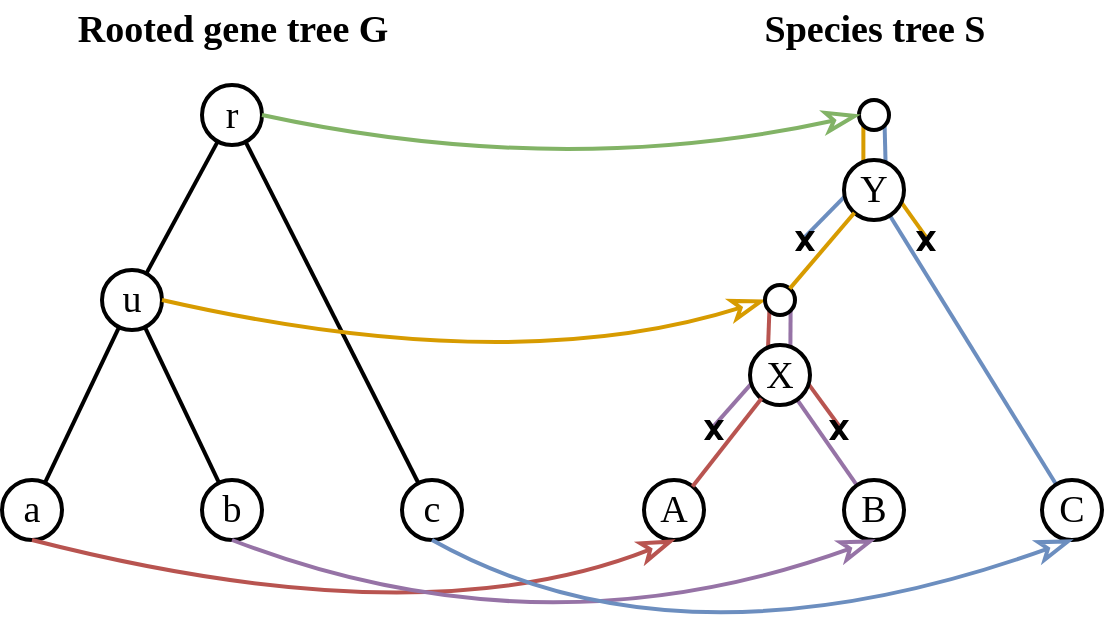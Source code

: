 <mxfile version="14.6.8" type="device"><diagram id="uxs5uGKM2SwPQpyDR3mF" name="Page-1"><mxGraphModel dx="723" dy="328" grid="1" gridSize="10" guides="1" tooltips="1" connect="1" arrows="1" fold="1" page="0" pageScale="1" pageWidth="827" pageHeight="1169" math="0" shadow="0"><root><mxCell id="0"/><mxCell id="1" parent="0"/><mxCell id="4k3tu3oSXm1vdOOuUVg8-12" value="" style="endArrow=none;html=1;strokeWidth=2;fontSize=15;fontColor=#000000;entryX=0.013;entryY=0.607;entryDx=0;entryDy=0;fillColor=#dae8fc;strokeColor=#6c8ebf;exitX=0.5;exitY=0.29;exitDx=0;exitDy=0;exitPerimeter=0;entryPerimeter=0;" parent="1" source="4k3tu3oSXm1vdOOuUVg8-15" target="d6PNgKddKsxP3rEDYiec-6" edge="1"><mxGeometry width="50" height="50" relative="1" as="geometry"><mxPoint x="557" y="320" as="sourcePoint"/><mxPoint x="591.303" y="252.803" as="targetPoint"/></mxGeometry></mxCell><mxCell id="4k3tu3oSXm1vdOOuUVg8-13" value="" style="endArrow=none;html=1;strokeWidth=2;fontSize=15;fontColor=#000000;entryX=0.947;entryY=0.693;entryDx=0;entryDy=0;fillColor=#ffe6cc;strokeColor=#d79b00;exitX=0.5;exitY=0.29;exitDx=0;exitDy=0;exitPerimeter=0;entryPerimeter=0;" parent="1" source="4k3tu3oSXm1vdOOuUVg8-16" target="d6PNgKddKsxP3rEDYiec-6" edge="1"><mxGeometry width="50" height="50" relative="1" as="geometry"><mxPoint x="596" y="320" as="sourcePoint"/><mxPoint x="580.697" y="252.803" as="targetPoint"/></mxGeometry></mxCell><mxCell id="4k3tu3oSXm1vdOOuUVg8-18" value="" style="endArrow=none;html=1;strokeWidth=2;fontSize=19;fontFamily=Times New Roman;startArrow=none;exitX=0.056;exitY=0.606;exitDx=0;exitDy=0;fillColor=#e1d5e7;strokeColor=#9673a6;entryX=0.5;entryY=0.29;entryDx=0;entryDy=0;entryPerimeter=0;exitPerimeter=0;" parent="1" source="d6PNgKddKsxP3rEDYiec-5" target="4k3tu3oSXm1vdOOuUVg8-21" edge="1"><mxGeometry width="50" height="50" relative="1" as="geometry"><mxPoint x="571" y="368" as="sourcePoint"/><mxPoint x="520" y="430" as="targetPoint"/></mxGeometry></mxCell><mxCell id="4k3tu3oSXm1vdOOuUVg8-19" value="" style="endArrow=none;html=1;strokeWidth=2;fontSize=19;fontFamily=Times New Roman;startArrow=none;exitX=0.967;exitY=0.639;exitDx=0;exitDy=0;fillColor=#f8cecc;strokeColor=#b85450;entryX=0.5;entryY=0.29;entryDx=0;entryDy=0;entryPerimeter=0;exitPerimeter=0;" parent="1" source="d6PNgKddKsxP3rEDYiec-5" target="4k3tu3oSXm1vdOOuUVg8-22" edge="1"><mxGeometry width="50" height="50" relative="1" as="geometry"><mxPoint x="565.697" y="365.803" as="sourcePoint"/><mxPoint x="560" y="430" as="targetPoint"/></mxGeometry></mxCell><mxCell id="4k3tu3oSXm1vdOOuUVg8-17" value="" style="endArrow=none;html=1;strokeWidth=2;fontSize=19;fontFamily=Times New Roman;startArrow=none;exitX=1;exitY=1;exitDx=0;exitDy=0;entryX=0.673;entryY=0.037;entryDx=0;entryDy=0;entryPerimeter=0;fillColor=#e1d5e7;strokeColor=#9673a6;" parent="1" source="d6PNgKddKsxP3rEDYiec-30" target="d6PNgKddKsxP3rEDYiec-5" edge="1"><mxGeometry width="50" height="50" relative="1" as="geometry"><mxPoint x="565.697" y="365.803" as="sourcePoint"/><mxPoint x="551" y="396.5" as="targetPoint"/></mxGeometry></mxCell><mxCell id="d6PNgKddKsxP3rEDYiec-8" value="" style="endArrow=none;html=1;strokeWidth=2;fontSize=19;fontFamily=Times New Roman;startArrow=none;exitX=0;exitY=1;exitDx=0;exitDy=0;fillColor=#f8cecc;strokeColor=#b85450;entryX=0.3;entryY=0.063;entryDx=0;entryDy=0;entryPerimeter=0;" parent="1" source="d6PNgKddKsxP3rEDYiec-30" target="d6PNgKddKsxP3rEDYiec-5" edge="1"><mxGeometry width="50" height="50" relative="1" as="geometry"><mxPoint x="369.292" y="523.416" as="sourcePoint"/><mxPoint x="510" y="410" as="targetPoint"/></mxGeometry></mxCell><mxCell id="4k3tu3oSXm1vdOOuUVg8-11" value="" style="endArrow=none;html=1;strokeWidth=2;fontSize=15;fontColor=#000000;entryX=0;entryY=1;entryDx=0;entryDy=0;exitX=0.323;exitY=0.583;exitDx=0;exitDy=0;exitPerimeter=0;fillColor=#ffe6cc;strokeColor=#d79b00;" parent="1" source="d6PNgKddKsxP3rEDYiec-6" target="d6PNgKddKsxP3rEDYiec-31" edge="1"><mxGeometry width="50" height="50" relative="1" as="geometry"><mxPoint x="591" y="298" as="sourcePoint"/><mxPoint x="591.303" y="252.803" as="targetPoint"/></mxGeometry></mxCell><mxCell id="d6PNgKddKsxP3rEDYiec-29" value="" style="endArrow=none;html=1;strokeWidth=2;fontSize=15;fontColor=#000000;entryX=1;entryY=1;entryDx=0;entryDy=0;fillColor=#dae8fc;strokeColor=#6c8ebf;exitX=0.693;exitY=0.053;exitDx=0;exitDy=0;exitPerimeter=0;" parent="1" target="d6PNgKddKsxP3rEDYiec-31" edge="1" source="d6PNgKddKsxP3rEDYiec-6"><mxGeometry width="50" height="50" relative="1" as="geometry"><mxPoint x="581" y="288" as="sourcePoint"/><mxPoint x="640" y="270" as="targetPoint"/></mxGeometry></mxCell><mxCell id="d6PNgKddKsxP3rEDYiec-1" value="" style="endArrow=none;html=1;strokeWidth=2;fontSize=19;fontFamily=Times New Roman;fillColor=#dae8fc;strokeColor=#6c8ebf;" parent="1" source="d6PNgKddKsxP3rEDYiec-15" target="d6PNgKddKsxP3rEDYiec-6" edge="1"><mxGeometry width="50" height="50" relative="1" as="geometry"><mxPoint x="646" y="550" as="sourcePoint"/><mxPoint x="332.708" y="566.584" as="targetPoint"/></mxGeometry></mxCell><mxCell id="d6PNgKddKsxP3rEDYiec-2" value="" style="endArrow=none;html=1;strokeWidth=2;fontSize=19;fontFamily=Times New Roman;fillColor=#e1d5e7;strokeColor=#9673a6;" parent="1" source="d6PNgKddKsxP3rEDYiec-4" target="d6PNgKddKsxP3rEDYiec-5" edge="1"><mxGeometry width="50" height="50" relative="1" as="geometry"><mxPoint x="349.292" y="503.416" as="sourcePoint"/><mxPoint x="526" y="470" as="targetPoint"/></mxGeometry></mxCell><mxCell id="d6PNgKddKsxP3rEDYiec-3" value="&lt;font style=&quot;font-size: 19px;&quot;&gt;A&lt;/font&gt;" style="ellipse;whiteSpace=wrap;html=1;aspect=fixed;strokeWidth=2;strokeColor=#000000;fontSize=19;fontFamily=Times New Roman;labelBackgroundColor=none;" parent="1" vertex="1"><mxGeometry x="491" y="470" width="30" height="30" as="geometry"/></mxCell><mxCell id="d6PNgKddKsxP3rEDYiec-4" value="&lt;font style=&quot;font-size: 19px;&quot;&gt;B&lt;/font&gt;" style="ellipse;whiteSpace=wrap;html=1;aspect=fixed;strokeWidth=2;fontSize=19;fontFamily=Times New Roman;" parent="1" vertex="1"><mxGeometry x="591" y="470" width="30" height="30" as="geometry"/></mxCell><mxCell id="d6PNgKddKsxP3rEDYiec-5" value="&lt;font style=&quot;font-size: 19px;&quot;&gt;X&lt;/font&gt;" style="ellipse;whiteSpace=wrap;html=1;aspect=fixed;strokeWidth=2;fontSize=19;fontFamily=Times New Roman;" parent="1" vertex="1"><mxGeometry x="544" y="402.5" width="30" height="30" as="geometry"/></mxCell><mxCell id="d6PNgKddKsxP3rEDYiec-6" value="&lt;font style=&quot;font-size: 19px;&quot;&gt;Y&lt;/font&gt;" style="ellipse;whiteSpace=wrap;html=1;aspect=fixed;strokeWidth=2;fontSize=19;fontFamily=Times New Roman;" parent="1" vertex="1"><mxGeometry x="591" y="310" width="30" height="30" as="geometry"/></mxCell><mxCell id="d6PNgKddKsxP3rEDYiec-7" value="" style="endArrow=none;html=1;strokeWidth=2;fontSize=19;fontFamily=Times New Roman;fillColor=#f8cecc;strokeColor=#b85450;" parent="1" source="d6PNgKddKsxP3rEDYiec-5" target="d6PNgKddKsxP3rEDYiec-3" edge="1"><mxGeometry width="50" height="50" relative="1" as="geometry"><mxPoint x="339.292" y="493.416" as="sourcePoint"/><mxPoint x="312.708" y="546.584" as="targetPoint"/></mxGeometry></mxCell><mxCell id="d6PNgKddKsxP3rEDYiec-9" value="&lt;b style=&quot;font-size: 19px;&quot;&gt;Species tree S&lt;/b&gt;" style="text;html=1;align=center;verticalAlign=middle;resizable=0;points=[];autosize=1;fontSize=19;fontFamily=Times New Roman;" parent="1" vertex="1"><mxGeometry x="541" y="230" width="130" height="30" as="geometry"/></mxCell><mxCell id="d6PNgKddKsxP3rEDYiec-14" value="&lt;b style=&quot;font-size: 19px&quot;&gt;Rooted gene tree G&lt;/b&gt;" style="text;html=1;align=center;verticalAlign=middle;resizable=0;points=[];autosize=1;fontSize=19;fontFamily=Times New Roman;" parent="1" vertex="1"><mxGeometry x="200" y="230" width="170" height="30" as="geometry"/></mxCell><mxCell id="d6PNgKddKsxP3rEDYiec-15" value="&lt;font style=&quot;font-size: 19px;&quot;&gt;C&lt;/font&gt;" style="ellipse;whiteSpace=wrap;html=1;aspect=fixed;strokeWidth=2;fontSize=19;fontFamily=Times New Roman;" parent="1" vertex="1"><mxGeometry x="690" y="470" width="30" height="30" as="geometry"/></mxCell><mxCell id="d6PNgKddKsxP3rEDYiec-16" value="" style="endArrow=none;html=1;strokeWidth=2;fontSize=19;fontFamily=Times New Roman;" parent="1" source="d6PNgKddKsxP3rEDYiec-28" target="d6PNgKddKsxP3rEDYiec-21" edge="1"><mxGeometry width="50" height="50" relative="1" as="geometry"><mxPoint x="385" y="520" as="sourcePoint"/><mxPoint x="71.708" y="536.584" as="targetPoint"/></mxGeometry></mxCell><mxCell id="d6PNgKddKsxP3rEDYiec-17" value="" style="endArrow=none;html=1;strokeWidth=2;fontSize=19;fontFamily=Times New Roman;" parent="1" source="d6PNgKddKsxP3rEDYiec-19" target="d6PNgKddKsxP3rEDYiec-20" edge="1"><mxGeometry width="50" height="50" relative="1" as="geometry"><mxPoint x="88.292" y="473.416" as="sourcePoint"/><mxPoint x="265" y="440" as="targetPoint"/></mxGeometry></mxCell><mxCell id="d6PNgKddKsxP3rEDYiec-18" value="&lt;font style=&quot;font-size: 19px&quot;&gt;a&lt;/font&gt;" style="ellipse;whiteSpace=wrap;html=1;aspect=fixed;strokeWidth=2;strokeColor=#000000;fontSize=19;fontFamily=Times New Roman;labelBackgroundColor=none;" parent="1" vertex="1"><mxGeometry x="170" y="470" width="30" height="30" as="geometry"/></mxCell><mxCell id="d6PNgKddKsxP3rEDYiec-19" value="&lt;font style=&quot;font-size: 19px&quot;&gt;b&lt;/font&gt;" style="ellipse;whiteSpace=wrap;html=1;aspect=fixed;strokeWidth=2;fontSize=19;fontFamily=Times New Roman;" parent="1" vertex="1"><mxGeometry x="270" y="470" width="30" height="30" as="geometry"/></mxCell><mxCell id="d6PNgKddKsxP3rEDYiec-20" value="&lt;font style=&quot;font-size: 19px&quot;&gt;u&lt;/font&gt;" style="ellipse;whiteSpace=wrap;html=1;aspect=fixed;strokeWidth=2;fontSize=19;fontFamily=Times New Roman;" parent="1" vertex="1"><mxGeometry x="220" y="365" width="30" height="30" as="geometry"/></mxCell><mxCell id="d6PNgKddKsxP3rEDYiec-21" value="&lt;font style=&quot;font-size: 19px&quot;&gt;r&lt;/font&gt;" style="ellipse;whiteSpace=wrap;html=1;aspect=fixed;strokeWidth=2;fontSize=19;fontFamily=Times New Roman;" parent="1" vertex="1"><mxGeometry x="270" y="272.5" width="30" height="30" as="geometry"/></mxCell><mxCell id="d6PNgKddKsxP3rEDYiec-22" value="" style="endArrow=none;html=1;strokeWidth=2;fontSize=19;fontFamily=Times New Roman;" parent="1" source="d6PNgKddKsxP3rEDYiec-20" target="d6PNgKddKsxP3rEDYiec-18" edge="1"><mxGeometry width="50" height="50" relative="1" as="geometry"><mxPoint x="78.292" y="463.416" as="sourcePoint"/><mxPoint x="51.708" y="516.584" as="targetPoint"/></mxGeometry></mxCell><mxCell id="d6PNgKddKsxP3rEDYiec-23" value="" style="endArrow=none;html=1;strokeWidth=2;fontSize=19;fontFamily=Times New Roman;" parent="1" source="d6PNgKddKsxP3rEDYiec-21" target="d6PNgKddKsxP3rEDYiec-20" edge="1"><mxGeometry width="50" height="50" relative="1" as="geometry"><mxPoint x="108.292" y="493.416" as="sourcePoint"/><mxPoint x="81.708" y="546.584" as="targetPoint"/></mxGeometry></mxCell><mxCell id="d6PNgKddKsxP3rEDYiec-28" value="&lt;font style=&quot;font-size: 19px&quot;&gt;c&lt;/font&gt;" style="ellipse;whiteSpace=wrap;html=1;aspect=fixed;strokeWidth=2;fontSize=19;fontFamily=Times New Roman;" parent="1" vertex="1"><mxGeometry x="370" y="470" width="30" height="30" as="geometry"/></mxCell><mxCell id="d6PNgKddKsxP3rEDYiec-31" value="" style="ellipse;whiteSpace=wrap;html=1;aspect=fixed;strokeWidth=2;fontSize=19;fontFamily=Times New Roman;" parent="1" vertex="1"><mxGeometry x="598.5" y="280" width="15" height="15" as="geometry"/></mxCell><mxCell id="d6PNgKddKsxP3rEDYiec-35" value="" style="endArrow=classicThin;html=1;strokeColor=#82b366;strokeWidth=2;fontSize=15;fontColor=#000000;exitX=1;exitY=0.5;exitDx=0;exitDy=0;fillColor=#d5e8d4;endFill=0;curved=1;endSize=12;entryX=0;entryY=0.5;entryDx=0;entryDy=0;" parent="1" source="d6PNgKddKsxP3rEDYiec-21" target="d6PNgKddKsxP3rEDYiec-31" edge="1"><mxGeometry width="50" height="50" relative="1" as="geometry"><mxPoint x="505" y="290" as="sourcePoint"/><mxPoint x="460" y="260" as="targetPoint"/><Array as="points"><mxPoint x="450" y="320"/></Array></mxGeometry></mxCell><mxCell id="d6PNgKddKsxP3rEDYiec-36" value="" style="endArrow=classicThin;html=1;fontSize=15;fontColor=#000000;endFill=0;exitX=1;exitY=0.5;exitDx=0;exitDy=0;endSize=12;strokeWidth=2;fillColor=#ffe6cc;strokeColor=#d79b00;curved=1;entryX=0;entryY=0.5;entryDx=0;entryDy=0;" parent="1" source="d6PNgKddKsxP3rEDYiec-20" target="d6PNgKddKsxP3rEDYiec-30" edge="1"><mxGeometry width="50" height="50" relative="1" as="geometry"><mxPoint x="315" y="125" as="sourcePoint"/><mxPoint x="450" y="360" as="targetPoint"/><Array as="points"><mxPoint x="425" y="420"/></Array></mxGeometry></mxCell><mxCell id="d6PNgKddKsxP3rEDYiec-37" value="" style="endArrow=classicThin;endFill=0;endSize=12;html=1;strokeWidth=2;sourcePerimeterSpacing=0;fontSize=19;fontFamily=Times New Roman;entryX=0.5;entryY=1;entryDx=0;entryDy=0;fillColor=#f8cecc;strokeColor=#b85450;curved=1;exitX=0.5;exitY=1;exitDx=0;exitDy=0;" parent="1" target="d6PNgKddKsxP3rEDYiec-3" edge="1" source="d6PNgKddKsxP3rEDYiec-18"><mxGeometry width="160" relative="1" as="geometry"><mxPoint x="250" y="500" as="sourcePoint"/><mxPoint x="500" y="500" as="targetPoint"/><Array as="points"><mxPoint x="380" y="550"/></Array></mxGeometry></mxCell><mxCell id="d6PNgKddKsxP3rEDYiec-38" value="" style="endArrow=classicThin;endFill=0;endSize=12;html=1;strokeWidth=2;sourcePerimeterSpacing=0;fontSize=19;fontFamily=Times New Roman;entryX=0.5;entryY=1;entryDx=0;entryDy=0;fillColor=#e1d5e7;strokeColor=#9673a6;curved=1;exitX=0.5;exitY=1;exitDx=0;exitDy=0;" parent="1" target="d6PNgKddKsxP3rEDYiec-4" edge="1" source="d6PNgKddKsxP3rEDYiec-19"><mxGeometry width="160" relative="1" as="geometry"><mxPoint x="320" y="500" as="sourcePoint"/><mxPoint x="565" y="500" as="targetPoint"/><Array as="points"><mxPoint x="440" y="560"/></Array></mxGeometry></mxCell><mxCell id="d6PNgKddKsxP3rEDYiec-39" value="" style="endArrow=classicThin;endFill=0;endSize=12;html=1;strokeWidth=2;sourcePerimeterSpacing=0;entryX=0.5;entryY=1;entryDx=0;entryDy=0;fontSize=19;fontFamily=Times New Roman;exitX=0.5;exitY=1;exitDx=0;exitDy=0;fillColor=#dae8fc;strokeColor=#6c8ebf;curved=1;" parent="1" source="d6PNgKddKsxP3rEDYiec-28" target="d6PNgKddKsxP3rEDYiec-15" edge="1"><mxGeometry width="160" relative="1" as="geometry"><mxPoint x="380" y="500" as="sourcePoint"/><mxPoint x="630" y="500" as="targetPoint"/><Array as="points"><mxPoint x="510" y="570"/></Array></mxGeometry></mxCell><mxCell id="d6PNgKddKsxP3rEDYiec-30" value="" style="ellipse;whiteSpace=wrap;html=1;aspect=fixed;strokeWidth=2;fontSize=19;fontFamily=Times New Roman;" parent="1" vertex="1"><mxGeometry x="551.5" y="372.5" width="15" height="15" as="geometry"/></mxCell><mxCell id="4k3tu3oSXm1vdOOuUVg8-9" value="" style="endArrow=none;html=1;strokeWidth=2;fontSize=19;fontFamily=Times New Roman;fillColor=#ffe6cc;strokeColor=#d79b00;" parent="1" source="d6PNgKddKsxP3rEDYiec-6" target="d6PNgKddKsxP3rEDYiec-30" edge="1"><mxGeometry width="50" height="50" relative="1" as="geometry"><mxPoint x="570.429" y="328.927" as="sourcePoint"/><mxPoint x="546.571" y="387.573" as="targetPoint"/></mxGeometry></mxCell><mxCell id="4k3tu3oSXm1vdOOuUVg8-15" value="" style="verticalLabelPosition=bottom;verticalAlign=top;html=1;shape=mxgraph.basic.x;fillColor=#000000;strokeOpacity=0;" parent="1" vertex="1"><mxGeometry x="566.5" y="345.5" width="10" height="10" as="geometry"/></mxCell><mxCell id="4k3tu3oSXm1vdOOuUVg8-16" value="" style="verticalLabelPosition=bottom;verticalAlign=top;html=1;shape=mxgraph.basic.x;fillColor=#000000;strokeOpacity=0;" parent="1" vertex="1"><mxGeometry x="627" y="345.5" width="10" height="10" as="geometry"/></mxCell><mxCell id="4k3tu3oSXm1vdOOuUVg8-21" value="" style="verticalLabelPosition=bottom;verticalAlign=top;html=1;shape=mxgraph.basic.x;fillColor=#000000;strokeOpacity=0;" parent="1" vertex="1"><mxGeometry x="521" y="440" width="10" height="10" as="geometry"/></mxCell><mxCell id="4k3tu3oSXm1vdOOuUVg8-22" value="" style="verticalLabelPosition=bottom;verticalAlign=top;html=1;shape=mxgraph.basic.x;fillColor=#000000;strokeOpacity=0;" parent="1" vertex="1"><mxGeometry x="583.5" y="440" width="10" height="10" as="geometry"/></mxCell></root></mxGraphModel></diagram></mxfile>